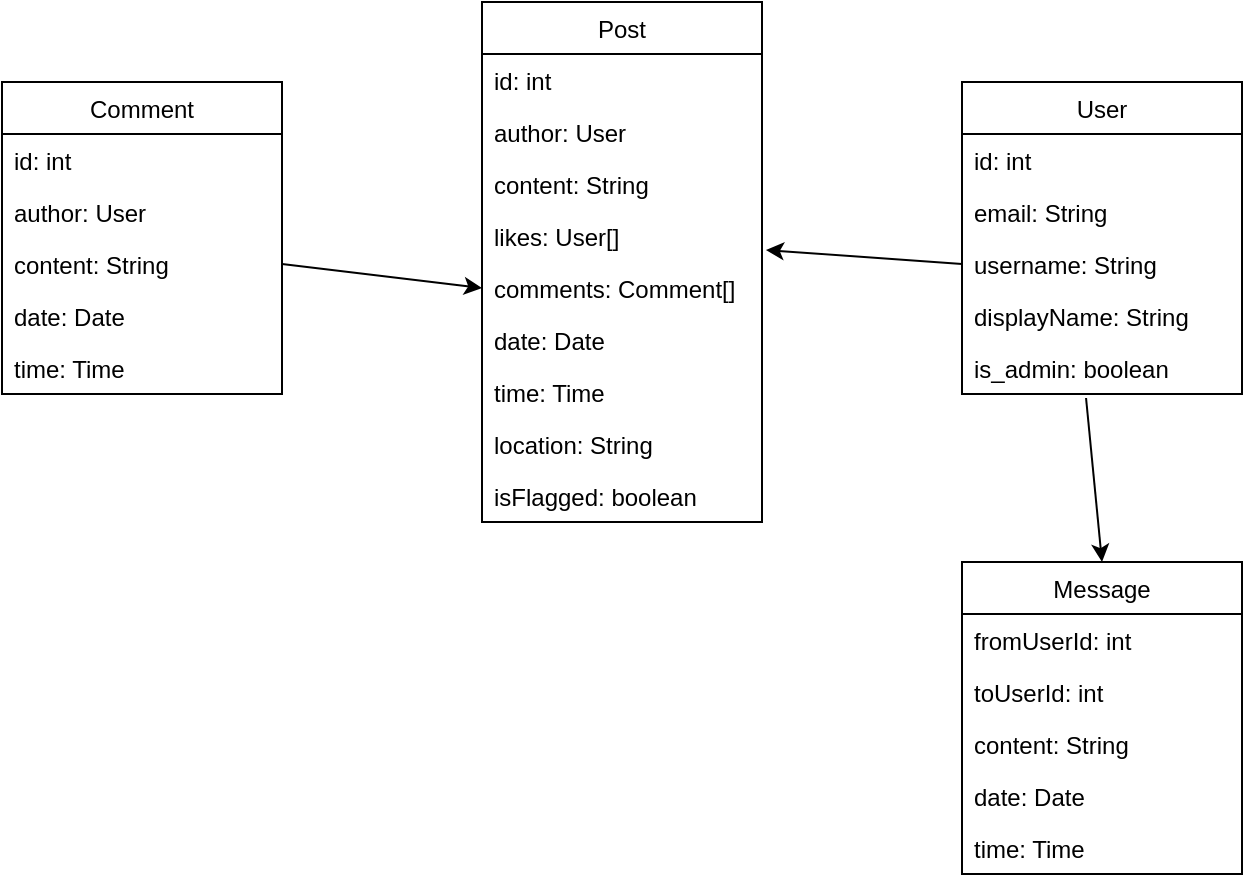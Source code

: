 <mxfile version="14.0.0" type="device"><diagram id="C5RBs43oDa-KdzZeNtuy" name="Page-1"><mxGraphModel dx="1422" dy="766" grid="1" gridSize="10" guides="1" tooltips="1" connect="1" arrows="1" fold="1" page="1" pageScale="1" pageWidth="827" pageHeight="1169" math="0" shadow="0"><root><mxCell id="WIyWlLk6GJQsqaUBKTNV-0"/><mxCell id="WIyWlLk6GJQsqaUBKTNV-1" parent="WIyWlLk6GJQsqaUBKTNV-0"/><mxCell id="qEeuLSO0a1U3B7Vk8ypi-0" value="Post" style="swimlane;fontStyle=0;childLayout=stackLayout;horizontal=1;startSize=26;fillColor=none;horizontalStack=0;resizeParent=1;resizeParentMax=0;resizeLast=0;collapsible=1;marginBottom=0;" parent="WIyWlLk6GJQsqaUBKTNV-1" vertex="1"><mxGeometry x="320" y="120" width="140" height="260" as="geometry"/></mxCell><mxCell id="qEeuLSO0a1U3B7Vk8ypi-15" value="id: int" style="text;strokeColor=none;fillColor=none;align=left;verticalAlign=top;spacingLeft=4;spacingRight=4;overflow=hidden;rotatable=0;points=[[0,0.5],[1,0.5]];portConstraint=eastwest;" parent="qEeuLSO0a1U3B7Vk8ypi-0" vertex="1"><mxGeometry y="26" width="140" height="26" as="geometry"/></mxCell><mxCell id="qEeuLSO0a1U3B7Vk8ypi-1" value="author: User" style="text;strokeColor=none;fillColor=none;align=left;verticalAlign=top;spacingLeft=4;spacingRight=4;overflow=hidden;rotatable=0;points=[[0,0.5],[1,0.5]];portConstraint=eastwest;" parent="qEeuLSO0a1U3B7Vk8ypi-0" vertex="1"><mxGeometry y="52" width="140" height="26" as="geometry"/></mxCell><mxCell id="qEeuLSO0a1U3B7Vk8ypi-12" value="content: String" style="text;strokeColor=none;fillColor=none;align=left;verticalAlign=top;spacingLeft=4;spacingRight=4;overflow=hidden;rotatable=0;points=[[0,0.5],[1,0.5]];portConstraint=eastwest;" parent="qEeuLSO0a1U3B7Vk8ypi-0" vertex="1"><mxGeometry y="78" width="140" height="26" as="geometry"/></mxCell><mxCell id="qEeuLSO0a1U3B7Vk8ypi-21" value="likes: User[]" style="text;strokeColor=none;fillColor=none;align=left;verticalAlign=top;spacingLeft=4;spacingRight=4;overflow=hidden;rotatable=0;points=[[0,0.5],[1,0.5]];portConstraint=eastwest;" parent="qEeuLSO0a1U3B7Vk8ypi-0" vertex="1"><mxGeometry y="104" width="140" height="26" as="geometry"/></mxCell><mxCell id="qEeuLSO0a1U3B7Vk8ypi-2" value="comments: Comment[]" style="text;strokeColor=none;fillColor=none;align=left;verticalAlign=top;spacingLeft=4;spacingRight=4;overflow=hidden;rotatable=0;points=[[0,0.5],[1,0.5]];portConstraint=eastwest;" parent="qEeuLSO0a1U3B7Vk8ypi-0" vertex="1"><mxGeometry y="130" width="140" height="26" as="geometry"/></mxCell><mxCell id="qEeuLSO0a1U3B7Vk8ypi-3" value="date: Date" style="text;strokeColor=none;fillColor=none;align=left;verticalAlign=top;spacingLeft=4;spacingRight=4;overflow=hidden;rotatable=0;points=[[0,0.5],[1,0.5]];portConstraint=eastwest;" parent="qEeuLSO0a1U3B7Vk8ypi-0" vertex="1"><mxGeometry y="156" width="140" height="26" as="geometry"/></mxCell><mxCell id="qEeuLSO0a1U3B7Vk8ypi-17" value="time: Time" style="text;strokeColor=none;fillColor=none;align=left;verticalAlign=top;spacingLeft=4;spacingRight=4;overflow=hidden;rotatable=0;points=[[0,0.5],[1,0.5]];portConstraint=eastwest;" parent="qEeuLSO0a1U3B7Vk8ypi-0" vertex="1"><mxGeometry y="182" width="140" height="26" as="geometry"/></mxCell><mxCell id="qEeuLSO0a1U3B7Vk8ypi-14" value="location: String" style="text;strokeColor=none;fillColor=none;align=left;verticalAlign=top;spacingLeft=4;spacingRight=4;overflow=hidden;rotatable=0;points=[[0,0.5],[1,0.5]];portConstraint=eastwest;" parent="qEeuLSO0a1U3B7Vk8ypi-0" vertex="1"><mxGeometry y="208" width="140" height="26" as="geometry"/></mxCell><mxCell id="qEeuLSO0a1U3B7Vk8ypi-13" value="isFlagged: boolean" style="text;strokeColor=none;fillColor=none;align=left;verticalAlign=top;spacingLeft=4;spacingRight=4;overflow=hidden;rotatable=0;points=[[0,0.5],[1,0.5]];portConstraint=eastwest;" parent="qEeuLSO0a1U3B7Vk8ypi-0" vertex="1"><mxGeometry y="234" width="140" height="26" as="geometry"/></mxCell><mxCell id="qEeuLSO0a1U3B7Vk8ypi-4" value="User" style="swimlane;fontStyle=0;childLayout=stackLayout;horizontal=1;startSize=26;fillColor=none;horizontalStack=0;resizeParent=1;resizeParentMax=0;resizeLast=0;collapsible=1;marginBottom=0;" parent="WIyWlLk6GJQsqaUBKTNV-1" vertex="1"><mxGeometry x="560" y="160" width="140" height="156" as="geometry"/></mxCell><mxCell id="qEeuLSO0a1U3B7Vk8ypi-5" value="id: int" style="text;strokeColor=none;fillColor=none;align=left;verticalAlign=top;spacingLeft=4;spacingRight=4;overflow=hidden;rotatable=0;points=[[0,0.5],[1,0.5]];portConstraint=eastwest;" parent="qEeuLSO0a1U3B7Vk8ypi-4" vertex="1"><mxGeometry y="26" width="140" height="26" as="geometry"/></mxCell><mxCell id="qEeuLSO0a1U3B7Vk8ypi-6" value="email: String" style="text;strokeColor=none;fillColor=none;align=left;verticalAlign=top;spacingLeft=4;spacingRight=4;overflow=hidden;rotatable=0;points=[[0,0.5],[1,0.5]];portConstraint=eastwest;" parent="qEeuLSO0a1U3B7Vk8ypi-4" vertex="1"><mxGeometry y="52" width="140" height="26" as="geometry"/></mxCell><mxCell id="qEeuLSO0a1U3B7Vk8ypi-7" value="username: String" style="text;strokeColor=none;fillColor=none;align=left;verticalAlign=top;spacingLeft=4;spacingRight=4;overflow=hidden;rotatable=0;points=[[0,0.5],[1,0.5]];portConstraint=eastwest;" parent="qEeuLSO0a1U3B7Vk8ypi-4" vertex="1"><mxGeometry y="78" width="140" height="26" as="geometry"/></mxCell><mxCell id="qEeuLSO0a1U3B7Vk8ypi-19" value="displayName: String" style="text;strokeColor=none;fillColor=none;align=left;verticalAlign=top;spacingLeft=4;spacingRight=4;overflow=hidden;rotatable=0;points=[[0,0.5],[1,0.5]];portConstraint=eastwest;" parent="qEeuLSO0a1U3B7Vk8ypi-4" vertex="1"><mxGeometry y="104" width="140" height="26" as="geometry"/></mxCell><mxCell id="qEeuLSO0a1U3B7Vk8ypi-20" value="is_admin: boolean" style="text;strokeColor=none;fillColor=none;align=left;verticalAlign=top;spacingLeft=4;spacingRight=4;overflow=hidden;rotatable=0;points=[[0,0.5],[1,0.5]];portConstraint=eastwest;" parent="qEeuLSO0a1U3B7Vk8ypi-4" vertex="1"><mxGeometry y="130" width="140" height="26" as="geometry"/></mxCell><mxCell id="qEeuLSO0a1U3B7Vk8ypi-8" value="Comment" style="swimlane;fontStyle=0;childLayout=stackLayout;horizontal=1;startSize=26;fillColor=none;horizontalStack=0;resizeParent=1;resizeParentMax=0;resizeLast=0;collapsible=1;marginBottom=0;" parent="WIyWlLk6GJQsqaUBKTNV-1" vertex="1"><mxGeometry x="80" y="160" width="140" height="156" as="geometry"/></mxCell><mxCell id="qEeuLSO0a1U3B7Vk8ypi-9" value="id: int" style="text;strokeColor=none;fillColor=none;align=left;verticalAlign=top;spacingLeft=4;spacingRight=4;overflow=hidden;rotatable=0;points=[[0,0.5],[1,0.5]];portConstraint=eastwest;" parent="qEeuLSO0a1U3B7Vk8ypi-8" vertex="1"><mxGeometry y="26" width="140" height="26" as="geometry"/></mxCell><mxCell id="qEeuLSO0a1U3B7Vk8ypi-10" value="author: User" style="text;strokeColor=none;fillColor=none;align=left;verticalAlign=top;spacingLeft=4;spacingRight=4;overflow=hidden;rotatable=0;points=[[0,0.5],[1,0.5]];portConstraint=eastwest;" parent="qEeuLSO0a1U3B7Vk8ypi-8" vertex="1"><mxGeometry y="52" width="140" height="26" as="geometry"/></mxCell><mxCell id="qEeuLSO0a1U3B7Vk8ypi-11" value="content: String" style="text;strokeColor=none;fillColor=none;align=left;verticalAlign=top;spacingLeft=4;spacingRight=4;overflow=hidden;rotatable=0;points=[[0,0.5],[1,0.5]];portConstraint=eastwest;" parent="qEeuLSO0a1U3B7Vk8ypi-8" vertex="1"><mxGeometry y="78" width="140" height="26" as="geometry"/></mxCell><mxCell id="qEeuLSO0a1U3B7Vk8ypi-16" value="date: Date" style="text;strokeColor=none;fillColor=none;align=left;verticalAlign=top;spacingLeft=4;spacingRight=4;overflow=hidden;rotatable=0;points=[[0,0.5],[1,0.5]];portConstraint=eastwest;" parent="qEeuLSO0a1U3B7Vk8ypi-8" vertex="1"><mxGeometry y="104" width="140" height="26" as="geometry"/></mxCell><mxCell id="qEeuLSO0a1U3B7Vk8ypi-18" value="time: Time" style="text;strokeColor=none;fillColor=none;align=left;verticalAlign=top;spacingLeft=4;spacingRight=4;overflow=hidden;rotatable=0;points=[[0,0.5],[1,0.5]];portConstraint=eastwest;" parent="qEeuLSO0a1U3B7Vk8ypi-8" vertex="1"><mxGeometry y="130" width="140" height="26" as="geometry"/></mxCell><mxCell id="qEeuLSO0a1U3B7Vk8ypi-22" value="" style="endArrow=classic;html=1;exitX=0;exitY=0.5;exitDx=0;exitDy=0;entryX=1.014;entryY=0.769;entryDx=0;entryDy=0;entryPerimeter=0;" parent="WIyWlLk6GJQsqaUBKTNV-1" source="qEeuLSO0a1U3B7Vk8ypi-7" target="qEeuLSO0a1U3B7Vk8ypi-21" edge="1"><mxGeometry width="50" height="50" relative="1" as="geometry"><mxPoint x="390" y="420" as="sourcePoint"/><mxPoint x="440" y="370" as="targetPoint"/></mxGeometry></mxCell><mxCell id="qEeuLSO0a1U3B7Vk8ypi-23" value="" style="endArrow=classic;html=1;exitX=1;exitY=0.5;exitDx=0;exitDy=0;entryX=0;entryY=0.5;entryDx=0;entryDy=0;" parent="WIyWlLk6GJQsqaUBKTNV-1" source="qEeuLSO0a1U3B7Vk8ypi-11" target="qEeuLSO0a1U3B7Vk8ypi-2" edge="1"><mxGeometry width="50" height="50" relative="1" as="geometry"><mxPoint x="390" y="420" as="sourcePoint"/><mxPoint x="440" y="370" as="targetPoint"/></mxGeometry></mxCell><mxCell id="qEeuLSO0a1U3B7Vk8ypi-24" value="Message" style="swimlane;fontStyle=0;childLayout=stackLayout;horizontal=1;startSize=26;fillColor=none;horizontalStack=0;resizeParent=1;resizeParentMax=0;resizeLast=0;collapsible=1;marginBottom=0;" parent="WIyWlLk6GJQsqaUBKTNV-1" vertex="1"><mxGeometry x="560" y="400" width="140" height="156" as="geometry"/></mxCell><mxCell id="qEeuLSO0a1U3B7Vk8ypi-25" value="fromUserId: int" style="text;strokeColor=none;fillColor=none;align=left;verticalAlign=top;spacingLeft=4;spacingRight=4;overflow=hidden;rotatable=0;points=[[0,0.5],[1,0.5]];portConstraint=eastwest;" parent="qEeuLSO0a1U3B7Vk8ypi-24" vertex="1"><mxGeometry y="26" width="140" height="26" as="geometry"/></mxCell><mxCell id="qEeuLSO0a1U3B7Vk8ypi-26" value="toUserId: int" style="text;strokeColor=none;fillColor=none;align=left;verticalAlign=top;spacingLeft=4;spacingRight=4;overflow=hidden;rotatable=0;points=[[0,0.5],[1,0.5]];portConstraint=eastwest;" parent="qEeuLSO0a1U3B7Vk8ypi-24" vertex="1"><mxGeometry y="52" width="140" height="26" as="geometry"/></mxCell><mxCell id="qEeuLSO0a1U3B7Vk8ypi-27" value="content: String" style="text;strokeColor=none;fillColor=none;align=left;verticalAlign=top;spacingLeft=4;spacingRight=4;overflow=hidden;rotatable=0;points=[[0,0.5],[1,0.5]];portConstraint=eastwest;" parent="qEeuLSO0a1U3B7Vk8ypi-24" vertex="1"><mxGeometry y="78" width="140" height="26" as="geometry"/></mxCell><mxCell id="XPO3HgVwMLdAL9ajJE65-0" value="date: Date" style="text;strokeColor=none;fillColor=none;align=left;verticalAlign=top;spacingLeft=4;spacingRight=4;overflow=hidden;rotatable=0;points=[[0,0.5],[1,0.5]];portConstraint=eastwest;" vertex="1" parent="qEeuLSO0a1U3B7Vk8ypi-24"><mxGeometry y="104" width="140" height="26" as="geometry"/></mxCell><mxCell id="XPO3HgVwMLdAL9ajJE65-1" value="time: Time" style="text;strokeColor=none;fillColor=none;align=left;verticalAlign=top;spacingLeft=4;spacingRight=4;overflow=hidden;rotatable=0;points=[[0,0.5],[1,0.5]];portConstraint=eastwest;" vertex="1" parent="qEeuLSO0a1U3B7Vk8ypi-24"><mxGeometry y="130" width="140" height="26" as="geometry"/></mxCell><mxCell id="qEeuLSO0a1U3B7Vk8ypi-28" value="" style="endArrow=classic;html=1;exitX=0.443;exitY=1.077;exitDx=0;exitDy=0;exitPerimeter=0;entryX=0.5;entryY=0;entryDx=0;entryDy=0;" parent="WIyWlLk6GJQsqaUBKTNV-1" source="qEeuLSO0a1U3B7Vk8ypi-20" target="qEeuLSO0a1U3B7Vk8ypi-24" edge="1"><mxGeometry width="50" height="50" relative="1" as="geometry"><mxPoint x="390" y="420" as="sourcePoint"/><mxPoint x="440" y="370" as="targetPoint"/></mxGeometry></mxCell></root></mxGraphModel></diagram></mxfile>